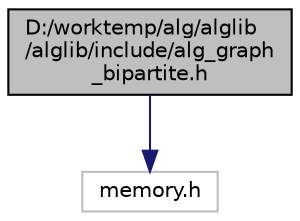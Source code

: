 digraph "D:/worktemp/alg/alglib/alglib/include/alg_graph_bipartite.h"
{
  edge [fontname="Helvetica",fontsize="10",labelfontname="Helvetica",labelfontsize="10"];
  node [fontname="Helvetica",fontsize="10",shape=record];
  Node1 [label="D:/worktemp/alg/alglib\l/alglib/include/alg_graph\l_bipartite.h",height=0.2,width=0.4,color="black", fillcolor="grey75", style="filled", fontcolor="black"];
  Node1 -> Node2 [color="midnightblue",fontsize="10",style="solid",fontname="Helvetica"];
  Node2 [label="memory.h",height=0.2,width=0.4,color="grey75", fillcolor="white", style="filled"];
}
